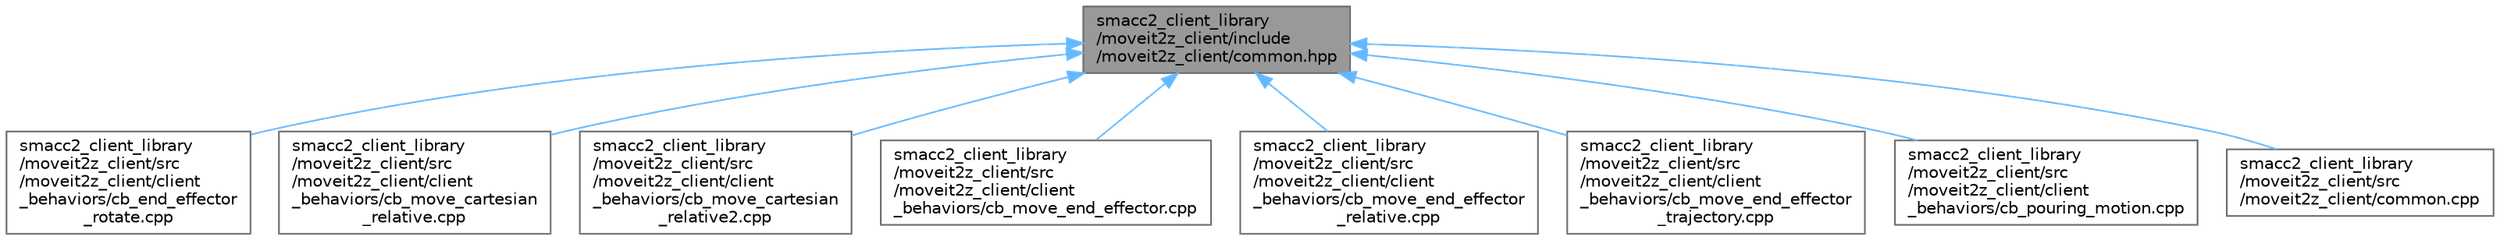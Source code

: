 digraph "smacc2_client_library/moveit2z_client/include/moveit2z_client/common.hpp"
{
 // LATEX_PDF_SIZE
  bgcolor="transparent";
  edge [fontname=Helvetica,fontsize=10,labelfontname=Helvetica,labelfontsize=10];
  node [fontname=Helvetica,fontsize=10,shape=box,height=0.2,width=0.4];
  Node1 [label="smacc2_client_library\l/moveit2z_client/include\l/moveit2z_client/common.hpp",height=0.2,width=0.4,color="gray40", fillcolor="grey60", style="filled", fontcolor="black",tooltip=" "];
  Node1 -> Node2 [dir="back",color="steelblue1",style="solid"];
  Node2 [label="smacc2_client_library\l/moveit2z_client/src\l/moveit2z_client/client\l_behaviors/cb_end_effector\l_rotate.cpp",height=0.2,width=0.4,color="grey40", fillcolor="white", style="filled",URL="$cb__end__effector__rotate_8cpp.html",tooltip=" "];
  Node1 -> Node3 [dir="back",color="steelblue1",style="solid"];
  Node3 [label="smacc2_client_library\l/moveit2z_client/src\l/moveit2z_client/client\l_behaviors/cb_move_cartesian\l_relative.cpp",height=0.2,width=0.4,color="grey40", fillcolor="white", style="filled",URL="$cb__move__cartesian__relative_8cpp.html",tooltip=" "];
  Node1 -> Node4 [dir="back",color="steelblue1",style="solid"];
  Node4 [label="smacc2_client_library\l/moveit2z_client/src\l/moveit2z_client/client\l_behaviors/cb_move_cartesian\l_relative2.cpp",height=0.2,width=0.4,color="grey40", fillcolor="white", style="filled",URL="$cb__move__cartesian__relative2_8cpp.html",tooltip=" "];
  Node1 -> Node5 [dir="back",color="steelblue1",style="solid"];
  Node5 [label="smacc2_client_library\l/moveit2z_client/src\l/moveit2z_client/client\l_behaviors/cb_move_end_effector.cpp",height=0.2,width=0.4,color="grey40", fillcolor="white", style="filled",URL="$cb__move__end__effector_8cpp.html",tooltip=" "];
  Node1 -> Node6 [dir="back",color="steelblue1",style="solid"];
  Node6 [label="smacc2_client_library\l/moveit2z_client/src\l/moveit2z_client/client\l_behaviors/cb_move_end_effector\l_relative.cpp",height=0.2,width=0.4,color="grey40", fillcolor="white", style="filled",URL="$cb__move__end__effector__relative_8cpp.html",tooltip=" "];
  Node1 -> Node7 [dir="back",color="steelblue1",style="solid"];
  Node7 [label="smacc2_client_library\l/moveit2z_client/src\l/moveit2z_client/client\l_behaviors/cb_move_end_effector\l_trajectory.cpp",height=0.2,width=0.4,color="grey40", fillcolor="white", style="filled",URL="$cb__move__end__effector__trajectory_8cpp.html",tooltip=" "];
  Node1 -> Node8 [dir="back",color="steelblue1",style="solid"];
  Node8 [label="smacc2_client_library\l/moveit2z_client/src\l/moveit2z_client/client\l_behaviors/cb_pouring_motion.cpp",height=0.2,width=0.4,color="grey40", fillcolor="white", style="filled",URL="$cb__pouring__motion_8cpp.html",tooltip=" "];
  Node1 -> Node9 [dir="back",color="steelblue1",style="solid"];
  Node9 [label="smacc2_client_library\l/moveit2z_client/src\l/moveit2z_client/common.cpp",height=0.2,width=0.4,color="grey40", fillcolor="white", style="filled",URL="$client__library_2moveit2z__client_2src_2moveit2z__client_2common_8cpp.html",tooltip=" "];
}
